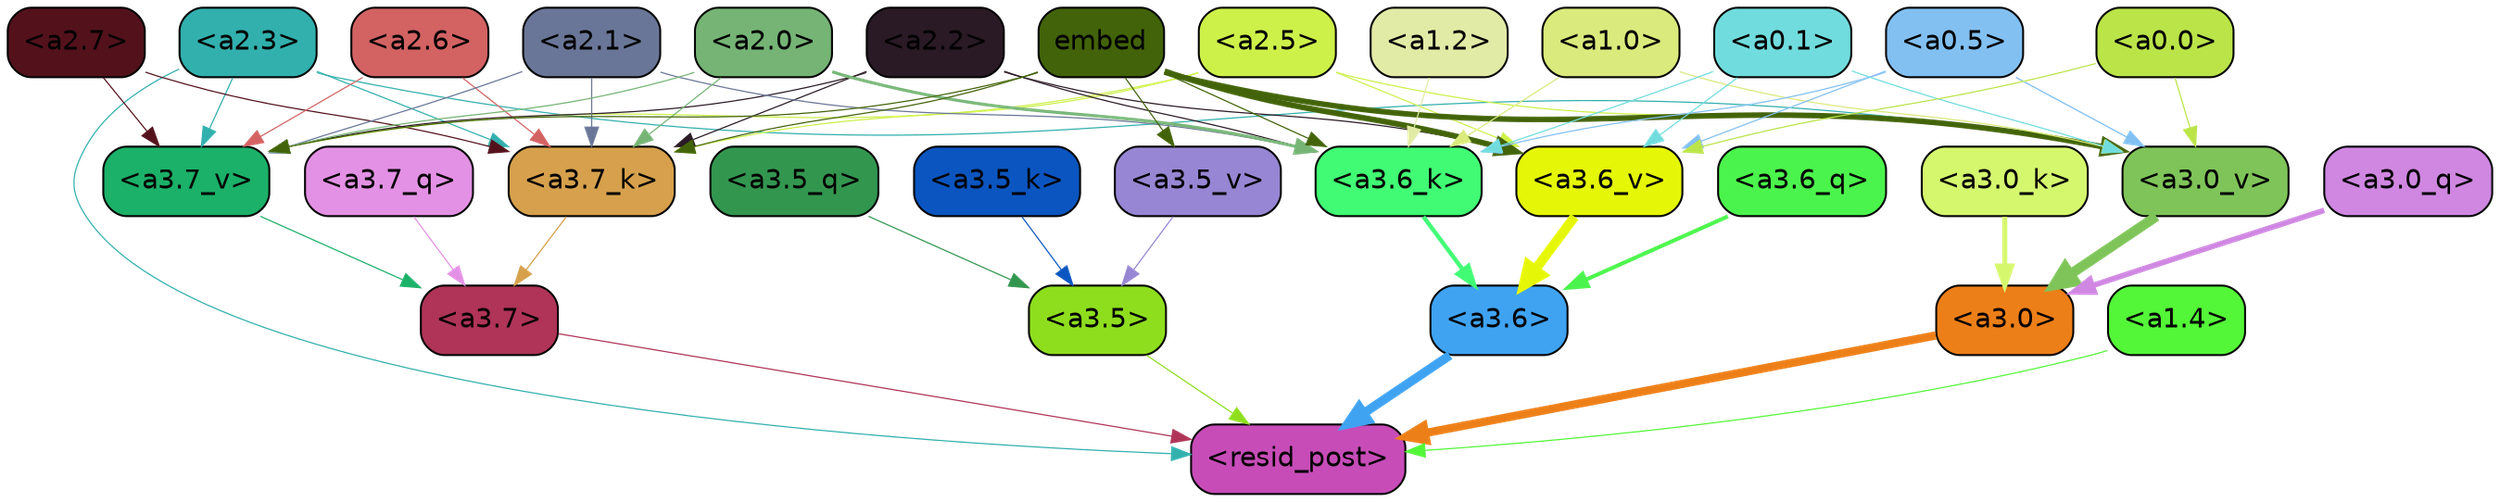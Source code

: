 strict digraph "" {
	graph [bgcolor=transparent,
		layout=dot,
		overlap=false,
		splines=true
	];
	"<a3.7>"	[color=black,
		fillcolor="#af3457",
		fontname=Helvetica,
		shape=box,
		style="filled, rounded"];
	"<resid_post>"	[color=black,
		fillcolor="#c74cb8",
		fontname=Helvetica,
		shape=box,
		style="filled, rounded"];
	"<a3.7>" -> "<resid_post>"	[color="#af3457",
		penwidth=0.6];
	"<a3.6>"	[color=black,
		fillcolor="#3fa3f2",
		fontname=Helvetica,
		shape=box,
		style="filled, rounded"];
	"<a3.6>" -> "<resid_post>"	[color="#3fa3f2",
		penwidth=4.6696330308914185];
	"<a3.5>"	[color=black,
		fillcolor="#8ede1e",
		fontname=Helvetica,
		shape=box,
		style="filled, rounded"];
	"<a3.5>" -> "<resid_post>"	[color="#8ede1e",
		penwidth=0.6];
	"<a3.0>"	[color=black,
		fillcolor="#ed7f18",
		fontname=Helvetica,
		shape=box,
		style="filled, rounded"];
	"<a3.0>" -> "<resid_post>"	[color="#ed7f18",
		penwidth=4.282557368278503];
	"<a2.3>"	[color=black,
		fillcolor="#31b0ae",
		fontname=Helvetica,
		shape=box,
		style="filled, rounded"];
	"<a2.3>" -> "<resid_post>"	[color="#31b0ae",
		penwidth=0.6];
	"<a3.7_k>"	[color=black,
		fillcolor="#d6a04c",
		fontname=Helvetica,
		shape=box,
		style="filled, rounded"];
	"<a2.3>" -> "<a3.7_k>"	[color="#31b0ae",
		penwidth=0.6];
	"<a3.7_v>"	[color=black,
		fillcolor="#1bb168",
		fontname=Helvetica,
		shape=box,
		style="filled, rounded"];
	"<a2.3>" -> "<a3.7_v>"	[color="#31b0ae",
		penwidth=0.6];
	"<a3.0_v>"	[color=black,
		fillcolor="#7fc459",
		fontname=Helvetica,
		shape=box,
		style="filled, rounded"];
	"<a2.3>" -> "<a3.0_v>"	[color="#31b0ae",
		penwidth=0.6];
	"<a1.4>"	[color=black,
		fillcolor="#54f638",
		fontname=Helvetica,
		shape=box,
		style="filled, rounded"];
	"<a1.4>" -> "<resid_post>"	[color="#54f638",
		penwidth=0.6];
	"<a3.7_q>"	[color=black,
		fillcolor="#e391e4",
		fontname=Helvetica,
		shape=box,
		style="filled, rounded"];
	"<a3.7_q>" -> "<a3.7>"	[color="#e391e4",
		penwidth=0.6];
	"<a3.6_q>"	[color=black,
		fillcolor="#4bf44c",
		fontname=Helvetica,
		shape=box,
		style="filled, rounded"];
	"<a3.6_q>" -> "<a3.6>"	[color="#4bf44c",
		penwidth=2.03758105635643];
	"<a3.5_q>"	[color=black,
		fillcolor="#33964f",
		fontname=Helvetica,
		shape=box,
		style="filled, rounded"];
	"<a3.5_q>" -> "<a3.5>"	[color="#33964f",
		penwidth=0.6];
	"<a3.0_q>"	[color=black,
		fillcolor="#cf87e1",
		fontname=Helvetica,
		shape=box,
		style="filled, rounded"];
	"<a3.0_q>" -> "<a3.0>"	[color="#cf87e1",
		penwidth=2.8638100624084473];
	"<a3.7_k>" -> "<a3.7>"	[color="#d6a04c",
		penwidth=0.6];
	"<a3.6_k>"	[color=black,
		fillcolor="#41fb74",
		fontname=Helvetica,
		shape=box,
		style="filled, rounded"];
	"<a3.6_k>" -> "<a3.6>"	[color="#41fb74",
		penwidth=2.174198240041733];
	"<a3.5_k>"	[color=black,
		fillcolor="#0b55c0",
		fontname=Helvetica,
		shape=box,
		style="filled, rounded"];
	"<a3.5_k>" -> "<a3.5>"	[color="#0b55c0",
		penwidth=0.6];
	"<a3.0_k>"	[color=black,
		fillcolor="#d4f76e",
		fontname=Helvetica,
		shape=box,
		style="filled, rounded"];
	"<a3.0_k>" -> "<a3.0>"	[color="#d4f76e",
		penwidth=2.6274144649505615];
	"<a3.7_v>" -> "<a3.7>"	[color="#1bb168",
		penwidth=0.6];
	"<a3.6_v>"	[color=black,
		fillcolor="#e5f706",
		fontname=Helvetica,
		shape=box,
		style="filled, rounded"];
	"<a3.6_v>" -> "<a3.6>"	[color="#e5f706",
		penwidth=5.002329230308533];
	"<a3.5_v>"	[color=black,
		fillcolor="#9786d3",
		fontname=Helvetica,
		shape=box,
		style="filled, rounded"];
	"<a3.5_v>" -> "<a3.5>"	[color="#9786d3",
		penwidth=0.6];
	"<a3.0_v>" -> "<a3.0>"	[color="#7fc459",
		penwidth=5.188832879066467];
	"<a2.7>"	[color=black,
		fillcolor="#53121b",
		fontname=Helvetica,
		shape=box,
		style="filled, rounded"];
	"<a2.7>" -> "<a3.7_k>"	[color="#53121b",
		penwidth=0.6];
	"<a2.7>" -> "<a3.7_v>"	[color="#53121b",
		penwidth=0.6];
	"<a2.6>"	[color=black,
		fillcolor="#d36263",
		fontname=Helvetica,
		shape=box,
		style="filled, rounded"];
	"<a2.6>" -> "<a3.7_k>"	[color="#d36263",
		penwidth=0.6];
	"<a2.6>" -> "<a3.7_v>"	[color="#d36263",
		penwidth=0.6];
	"<a2.5>"	[color=black,
		fillcolor="#cdf149",
		fontname=Helvetica,
		shape=box,
		style="filled, rounded"];
	"<a2.5>" -> "<a3.7_k>"	[color="#cdf149",
		penwidth=0.6];
	"<a2.5>" -> "<a3.7_v>"	[color="#cdf149",
		penwidth=0.6];
	"<a2.5>" -> "<a3.6_v>"	[color="#cdf149",
		penwidth=0.6];
	"<a2.5>" -> "<a3.0_v>"	[color="#cdf149",
		penwidth=0.6];
	"<a2.2>"	[color=black,
		fillcolor="#2a1a25",
		fontname=Helvetica,
		shape=box,
		style="filled, rounded"];
	"<a2.2>" -> "<a3.7_k>"	[color="#2a1a25",
		penwidth=0.6];
	"<a2.2>" -> "<a3.6_k>"	[color="#2a1a25",
		penwidth=0.6];
	"<a2.2>" -> "<a3.7_v>"	[color="#2a1a25",
		penwidth=0.6];
	"<a2.2>" -> "<a3.6_v>"	[color="#2a1a25",
		penwidth=0.6];
	"<a2.1>"	[color=black,
		fillcolor="#697697",
		fontname=Helvetica,
		shape=box,
		style="filled, rounded"];
	"<a2.1>" -> "<a3.7_k>"	[color="#697697",
		penwidth=0.6];
	"<a2.1>" -> "<a3.6_k>"	[color="#697697",
		penwidth=0.6];
	"<a2.1>" -> "<a3.7_v>"	[color="#697697",
		penwidth=0.6];
	"<a2.0>"	[color=black,
		fillcolor="#75b475",
		fontname=Helvetica,
		shape=box,
		style="filled, rounded"];
	"<a2.0>" -> "<a3.7_k>"	[color="#75b475",
		penwidth=0.6];
	"<a2.0>" -> "<a3.6_k>"	[color="#75b475",
		penwidth=1.5568191409111023];
	"<a2.0>" -> "<a3.7_v>"	[color="#75b475",
		penwidth=0.6];
	embed	[color=black,
		fillcolor="#426309",
		fontname=Helvetica,
		shape=box,
		style="filled, rounded"];
	embed -> "<a3.7_k>"	[color="#426309",
		penwidth=0.6];
	embed -> "<a3.6_k>"	[color="#426309",
		penwidth=0.6];
	embed -> "<a3.7_v>"	[color="#426309",
		penwidth=0.6];
	embed -> "<a3.6_v>"	[color="#426309",
		penwidth=2.9588699340820312];
	embed -> "<a3.5_v>"	[color="#426309",
		penwidth=0.6];
	embed -> "<a3.0_v>"	[color="#426309",
		penwidth=2.8686431646347046];
	"<a1.2>"	[color=black,
		fillcolor="#e2eba6",
		fontname=Helvetica,
		shape=box,
		style="filled, rounded"];
	"<a1.2>" -> "<a3.6_k>"	[color="#e2eba6",
		penwidth=0.6];
	"<a1.0>"	[color=black,
		fillcolor="#daea7c",
		fontname=Helvetica,
		shape=box,
		style="filled, rounded"];
	"<a1.0>" -> "<a3.6_k>"	[color="#daea7c",
		penwidth=0.6];
	"<a1.0>" -> "<a3.0_v>"	[color="#daea7c",
		penwidth=0.6];
	"<a0.5>"	[color=black,
		fillcolor="#82c0f2",
		fontname=Helvetica,
		shape=box,
		style="filled, rounded"];
	"<a0.5>" -> "<a3.6_k>"	[color="#82c0f2",
		penwidth=0.6];
	"<a0.5>" -> "<a3.6_v>"	[color="#82c0f2",
		penwidth=0.6];
	"<a0.5>" -> "<a3.0_v>"	[color="#82c0f2",
		penwidth=0.6421224474906921];
	"<a0.1>"	[color=black,
		fillcolor="#71dcdd",
		fontname=Helvetica,
		shape=box,
		style="filled, rounded"];
	"<a0.1>" -> "<a3.6_k>"	[color="#71dcdd",
		penwidth=0.6];
	"<a0.1>" -> "<a3.6_v>"	[color="#71dcdd",
		penwidth=0.6];
	"<a0.1>" -> "<a3.0_v>"	[color="#71dcdd",
		penwidth=0.6];
	"<a0.0>"	[color=black,
		fillcolor="#bbe449",
		fontname=Helvetica,
		shape=box,
		style="filled, rounded"];
	"<a0.0>" -> "<a3.6_v>"	[color="#bbe449",
		penwidth=0.6];
	"<a0.0>" -> "<a3.0_v>"	[color="#bbe449",
		penwidth=0.6];
}
